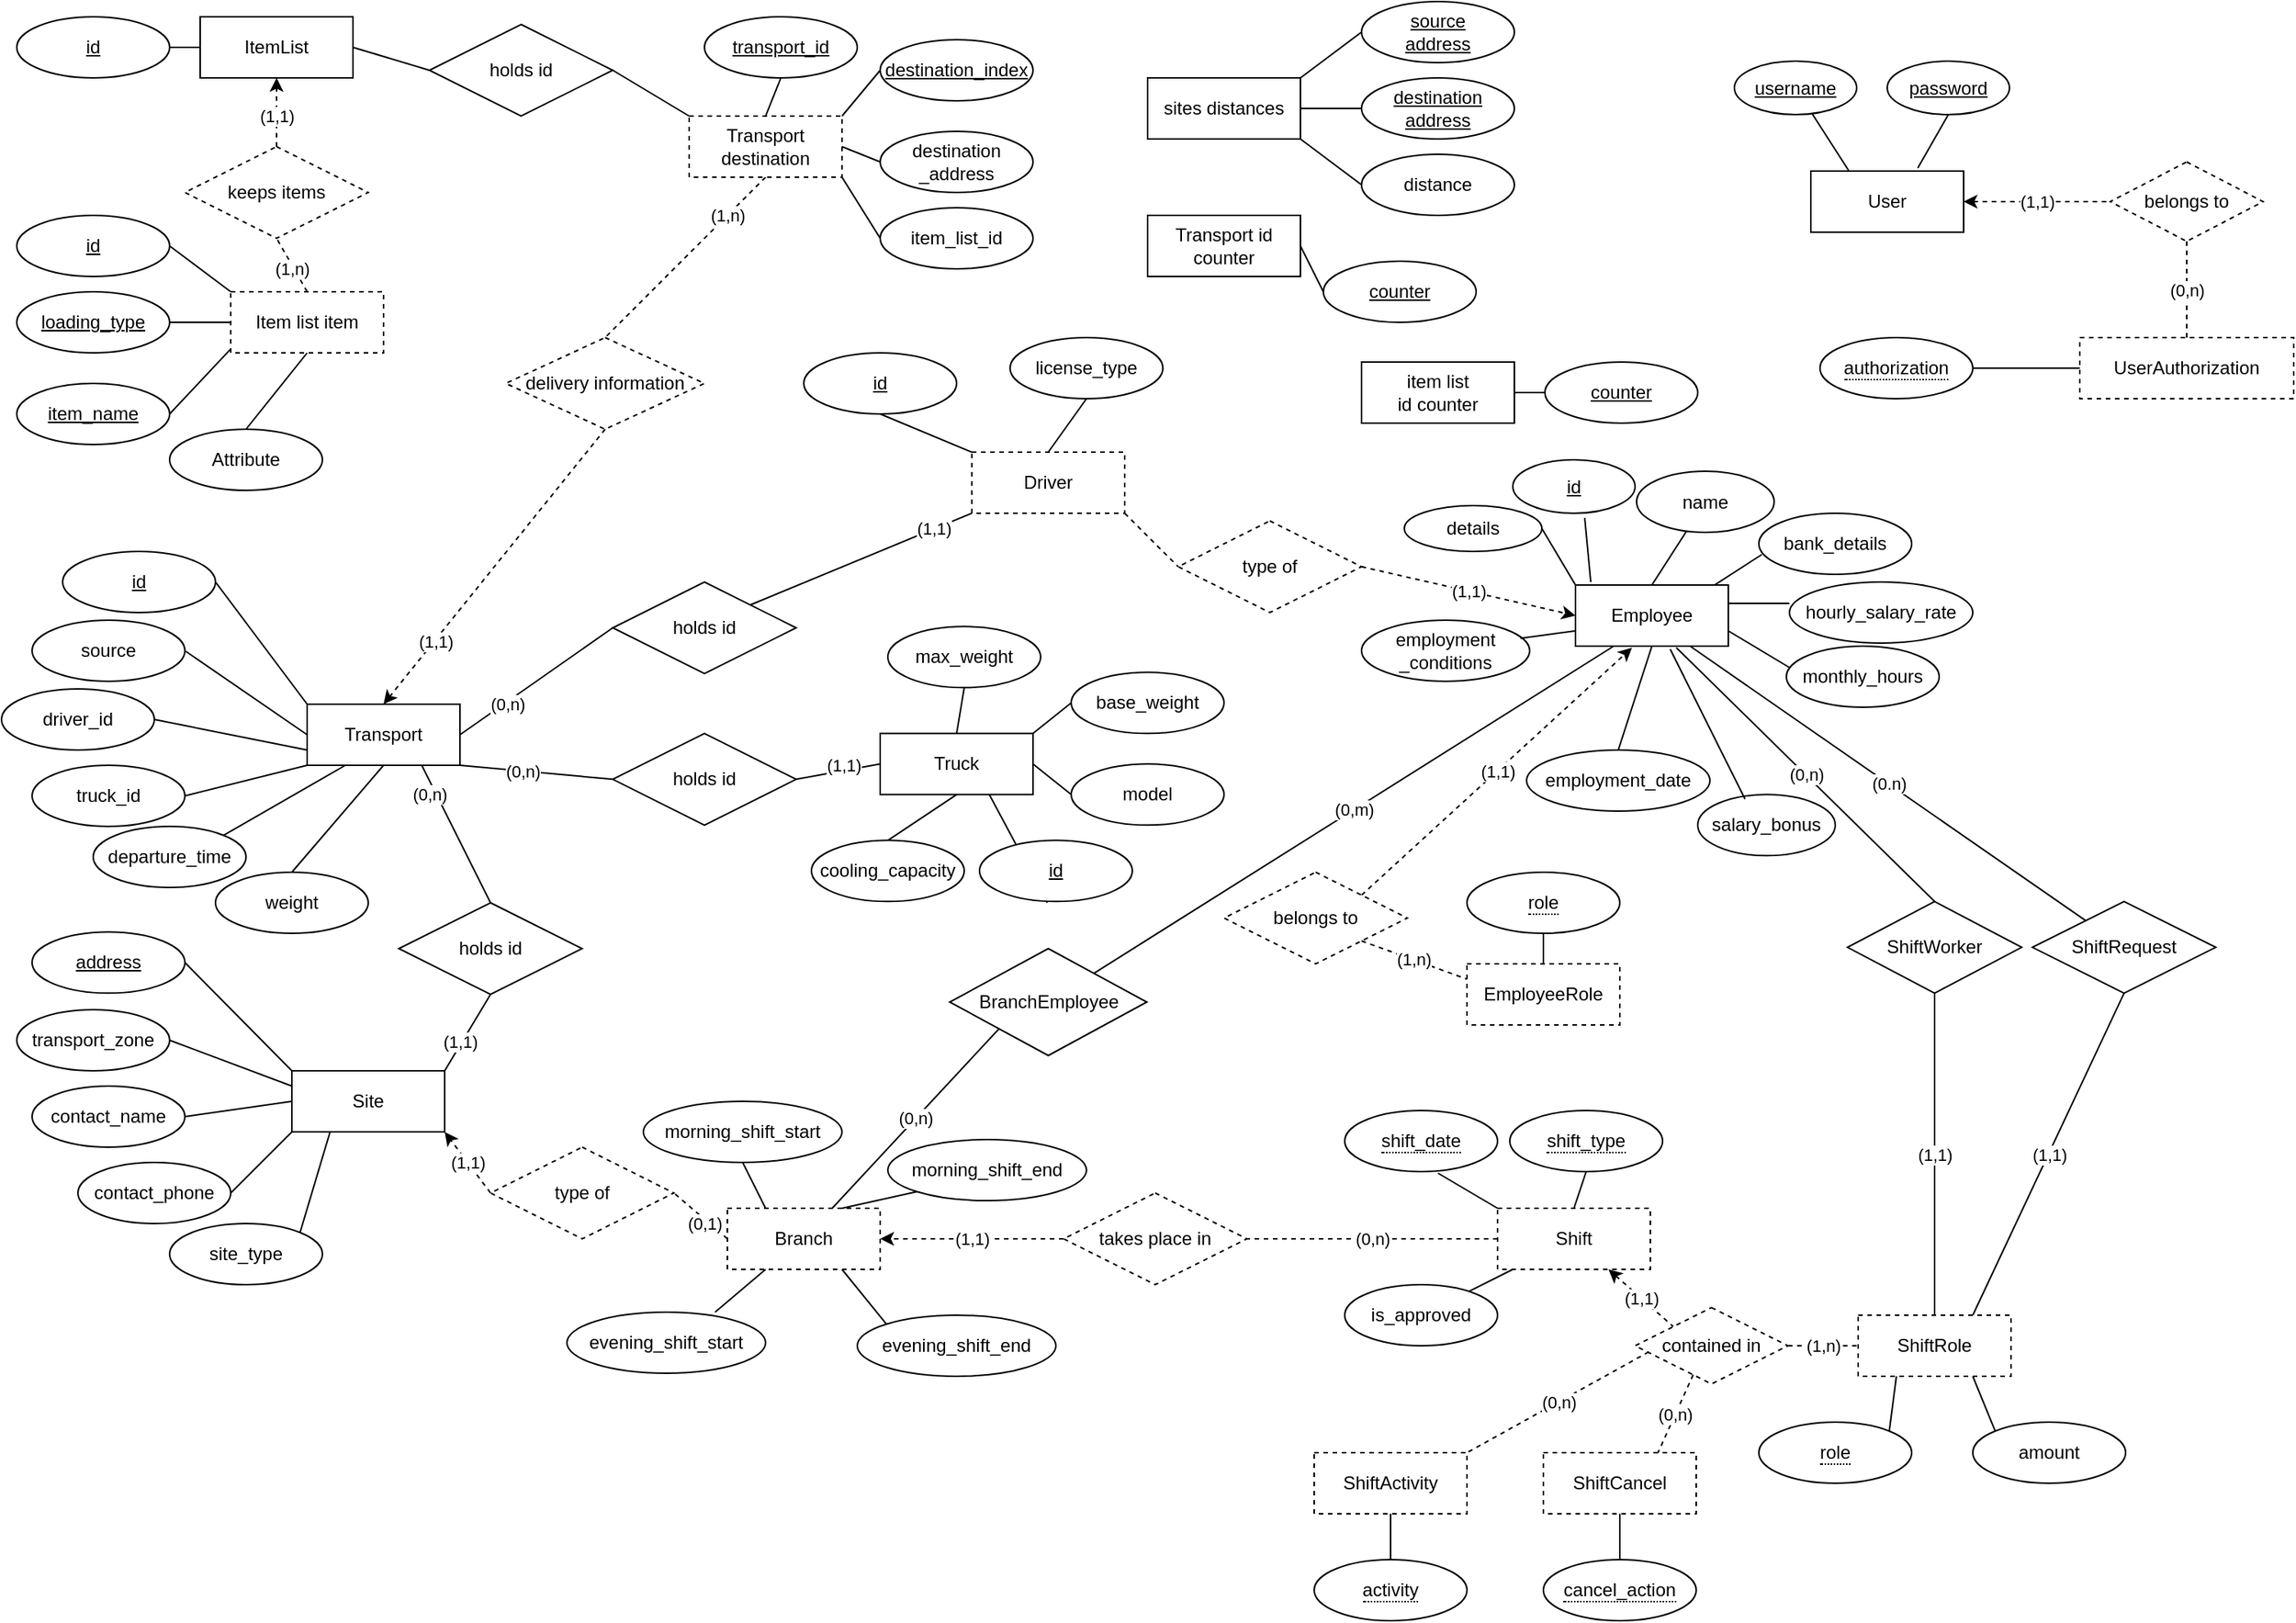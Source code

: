 <mxfile version="21.1.2" type="device">
  <diagram id="R2lEEEUBdFMjLlhIrx00" name="Page-1">
    <mxGraphModel dx="364" dy="215" grid="1" gridSize="10" guides="1" tooltips="1" connect="1" arrows="1" fold="1" page="1" pageScale="1" pageWidth="850" pageHeight="1100" math="0" shadow="0" extFonts="Permanent Marker^https://fonts.googleapis.com/css?family=Permanent+Marker">
      <root>
        <mxCell id="0" />
        <mxCell id="1" parent="0" />
        <mxCell id="_UK4-lh9YkA2kkaVZ_zC-9" style="rounded=0;orthogonalLoop=1;jettySize=auto;html=1;exitX=0;exitY=0.5;exitDx=0;exitDy=0;entryX=1;entryY=0.5;entryDx=0;entryDy=0;endArrow=none;endFill=0;" parent="1" source="_UK4-lh9YkA2kkaVZ_zC-3" target="_UK4-lh9YkA2kkaVZ_zC-17" edge="1">
          <mxGeometry relative="1" as="geometry">
            <mxPoint x="160" y="740" as="targetPoint" />
          </mxGeometry>
        </mxCell>
        <mxCell id="_UK4-lh9YkA2kkaVZ_zC-10" style="rounded=0;orthogonalLoop=1;jettySize=auto;html=1;exitX=0;exitY=0.25;exitDx=0;exitDy=0;entryX=1;entryY=0.5;entryDx=0;entryDy=0;endArrow=none;endFill=0;" parent="1" source="_UK4-lh9YkA2kkaVZ_zC-3" target="_UK4-lh9YkA2kkaVZ_zC-16" edge="1">
          <mxGeometry relative="1" as="geometry">
            <mxPoint x="120" y="700" as="targetPoint" />
          </mxGeometry>
        </mxCell>
        <mxCell id="_UK4-lh9YkA2kkaVZ_zC-11" style="rounded=0;orthogonalLoop=1;jettySize=auto;html=1;exitX=0;exitY=0;exitDx=0;exitDy=0;entryX=1;entryY=0.5;entryDx=0;entryDy=0;endArrow=none;endFill=0;" parent="1" source="_UK4-lh9YkA2kkaVZ_zC-3" target="_UK4-lh9YkA2kkaVZ_zC-15" edge="1">
          <mxGeometry relative="1" as="geometry">
            <mxPoint x="160" y="640" as="targetPoint" />
          </mxGeometry>
        </mxCell>
        <mxCell id="_UK4-lh9YkA2kkaVZ_zC-14" style="rounded=0;orthogonalLoop=1;jettySize=auto;html=1;exitX=0.25;exitY=1;exitDx=0;exitDy=0;entryX=1;entryY=0;entryDx=0;entryDy=0;endArrow=none;endFill=0;" parent="1" source="_UK4-lh9YkA2kkaVZ_zC-3" target="_UK4-lh9YkA2kkaVZ_zC-19" edge="1">
          <mxGeometry relative="1" as="geometry">
            <mxPoint x="160" y="840" as="targetPoint" />
          </mxGeometry>
        </mxCell>
        <mxCell id="_UK4-lh9YkA2kkaVZ_zC-3" value="Site" style="whiteSpace=wrap;html=1;align=center;" parent="1" vertex="1">
          <mxGeometry x="200" y="720" width="100" height="40" as="geometry" />
        </mxCell>
        <mxCell id="_UK4-lh9YkA2kkaVZ_zC-8" value="" style="endArrow=none;html=1;rounded=0;entryX=1;entryY=0.5;entryDx=0;entryDy=0;exitX=0;exitY=1;exitDx=0;exitDy=0;endFill=0;" parent="1" source="_UK4-lh9YkA2kkaVZ_zC-3" target="_UK4-lh9YkA2kkaVZ_zC-18" edge="1">
          <mxGeometry width="50" height="50" relative="1" as="geometry">
            <mxPoint x="280" y="720" as="sourcePoint" />
            <mxPoint x="160" y="790" as="targetPoint" />
          </mxGeometry>
        </mxCell>
        <mxCell id="_UK4-lh9YkA2kkaVZ_zC-15" value="address" style="ellipse;whiteSpace=wrap;html=1;align=center;fontStyle=4;" parent="1" vertex="1">
          <mxGeometry x="30" y="629.16" width="100" height="40" as="geometry" />
        </mxCell>
        <mxCell id="_UK4-lh9YkA2kkaVZ_zC-16" value="transport_zone" style="ellipse;whiteSpace=wrap;html=1;align=center;" parent="1" vertex="1">
          <mxGeometry x="20" y="680" width="100" height="40" as="geometry" />
        </mxCell>
        <mxCell id="_UK4-lh9YkA2kkaVZ_zC-17" value="contact_name" style="ellipse;whiteSpace=wrap;html=1;align=center;" parent="1" vertex="1">
          <mxGeometry x="30" y="730" width="100" height="40" as="geometry" />
        </mxCell>
        <mxCell id="_UK4-lh9YkA2kkaVZ_zC-18" value="contact_phone" style="ellipse;whiteSpace=wrap;html=1;align=center;" parent="1" vertex="1">
          <mxGeometry x="60" y="780" width="100" height="40" as="geometry" />
        </mxCell>
        <mxCell id="_UK4-lh9YkA2kkaVZ_zC-19" value="site_type" style="ellipse;whiteSpace=wrap;html=1;align=center;" parent="1" vertex="1">
          <mxGeometry x="120" y="820" width="100" height="40" as="geometry" />
        </mxCell>
        <mxCell id="_UK4-lh9YkA2kkaVZ_zC-23" style="rounded=0;orthogonalLoop=1;jettySize=auto;html=1;exitX=0.5;exitY=0;exitDx=0;exitDy=0;entryX=0.443;entryY=1.021;entryDx=0;entryDy=0;endArrow=none;endFill=0;entryPerimeter=0;" parent="1" source="_UK4-lh9YkA2kkaVZ_zC-20" target="_UK4-lh9YkA2kkaVZ_zC-22" edge="1">
          <mxGeometry relative="1" as="geometry" />
        </mxCell>
        <mxCell id="_UK4-lh9YkA2kkaVZ_zC-24" style="rounded=0;orthogonalLoop=1;jettySize=auto;html=1;exitX=1;exitY=0.5;exitDx=0;exitDy=0;entryX=0;entryY=0.5;entryDx=0;entryDy=0;endArrow=none;endFill=0;" parent="1" source="_UK4-lh9YkA2kkaVZ_zC-20" target="_UK4-lh9YkA2kkaVZ_zC-21" edge="1">
          <mxGeometry relative="1" as="geometry" />
        </mxCell>
        <mxCell id="_UK4-lh9YkA2kkaVZ_zC-26" style="rounded=0;orthogonalLoop=1;jettySize=auto;html=1;exitX=1;exitY=0;exitDx=0;exitDy=0;entryX=0;entryY=0.5;entryDx=0;entryDy=0;endArrow=none;endFill=0;" parent="1" source="_UK4-lh9YkA2kkaVZ_zC-20" target="_UK4-lh9YkA2kkaVZ_zC-25" edge="1">
          <mxGeometry relative="1" as="geometry" />
        </mxCell>
        <mxCell id="_UK4-lh9YkA2kkaVZ_zC-30" style="rounded=0;orthogonalLoop=1;jettySize=auto;html=1;exitX=0.5;exitY=0;exitDx=0;exitDy=0;entryX=0.5;entryY=1;entryDx=0;entryDy=0;endArrow=none;endFill=0;" parent="1" source="_UK4-lh9YkA2kkaVZ_zC-20" target="_UK4-lh9YkA2kkaVZ_zC-27" edge="1">
          <mxGeometry relative="1" as="geometry" />
        </mxCell>
        <mxCell id="_UK4-lh9YkA2kkaVZ_zC-31" style="rounded=0;orthogonalLoop=1;jettySize=auto;html=1;exitX=0.5;exitY=1;exitDx=0;exitDy=0;entryX=0.5;entryY=0;entryDx=0;entryDy=0;endArrow=none;endFill=0;" parent="1" source="_UK4-lh9YkA2kkaVZ_zC-20" target="_UK4-lh9YkA2kkaVZ_zC-29" edge="1">
          <mxGeometry relative="1" as="geometry" />
        </mxCell>
        <mxCell id="_UK4-lh9YkA2kkaVZ_zC-20" value="Truck" style="whiteSpace=wrap;html=1;align=center;" parent="1" vertex="1">
          <mxGeometry x="585" y="499.16" width="100" height="40" as="geometry" />
        </mxCell>
        <mxCell id="_UK4-lh9YkA2kkaVZ_zC-21" value="model" style="ellipse;whiteSpace=wrap;html=1;align=center;" parent="1" vertex="1">
          <mxGeometry x="710" y="519.16" width="100" height="40" as="geometry" />
        </mxCell>
        <mxCell id="_UK4-lh9YkA2kkaVZ_zC-22" value="id" style="ellipse;whiteSpace=wrap;html=1;align=center;fontStyle=4;" parent="1" vertex="1">
          <mxGeometry x="650" y="569.16" width="100" height="40" as="geometry" />
        </mxCell>
        <mxCell id="_UK4-lh9YkA2kkaVZ_zC-25" value="base_weight" style="ellipse;whiteSpace=wrap;html=1;align=center;" parent="1" vertex="1">
          <mxGeometry x="710" y="459.16" width="100" height="40" as="geometry" />
        </mxCell>
        <mxCell id="_UK4-lh9YkA2kkaVZ_zC-27" value="max_weight" style="ellipse;whiteSpace=wrap;html=1;align=center;" parent="1" vertex="1">
          <mxGeometry x="590" y="429.16" width="100" height="40" as="geometry" />
        </mxCell>
        <mxCell id="_UK4-lh9YkA2kkaVZ_zC-29" value="cooling_capacity" style="ellipse;whiteSpace=wrap;html=1;align=center;" parent="1" vertex="1">
          <mxGeometry x="540" y="569.16" width="100" height="40" as="geometry" />
        </mxCell>
        <mxCell id="_UK4-lh9YkA2kkaVZ_zC-34" style="rounded=0;orthogonalLoop=1;jettySize=auto;html=1;exitX=0;exitY=0.5;exitDx=0;exitDy=0;entryX=1;entryY=0.5;entryDx=0;entryDy=0;endArrow=none;endFill=0;" parent="1" source="_UK4-lh9YkA2kkaVZ_zC-32" target="_UK4-lh9YkA2kkaVZ_zC-33" edge="1">
          <mxGeometry relative="1" as="geometry" />
        </mxCell>
        <mxCell id="_UK4-lh9YkA2kkaVZ_zC-32" value="ItemList" style="whiteSpace=wrap;html=1;align=center;" parent="1" vertex="1">
          <mxGeometry x="140" y="30" width="100" height="40" as="geometry" />
        </mxCell>
        <mxCell id="_UK4-lh9YkA2kkaVZ_zC-33" value="id" style="ellipse;whiteSpace=wrap;html=1;align=center;fontStyle=4;" parent="1" vertex="1">
          <mxGeometry x="20" y="30" width="100" height="40" as="geometry" />
        </mxCell>
        <mxCell id="_UK4-lh9YkA2kkaVZ_zC-39" style="rounded=0;orthogonalLoop=1;jettySize=auto;html=1;exitX=0.5;exitY=0;exitDx=0;exitDy=0;entryX=0.5;entryY=1;entryDx=0;entryDy=0;dashed=1;" parent="1" source="_UK4-lh9YkA2kkaVZ_zC-38" target="_UK4-lh9YkA2kkaVZ_zC-32" edge="1">
          <mxGeometry relative="1" as="geometry" />
        </mxCell>
        <mxCell id="yyWlpS814VZBV8G9H7lv-5" value="(1,1)" style="edgeLabel;html=1;align=center;verticalAlign=middle;resizable=0;points=[];" parent="_UK4-lh9YkA2kkaVZ_zC-39" vertex="1" connectable="0">
          <mxGeometry x="-0.464" relative="1" as="geometry">
            <mxPoint y="-8" as="offset" />
          </mxGeometry>
        </mxCell>
        <mxCell id="_UK4-lh9YkA2kkaVZ_zC-70" style="rounded=0;orthogonalLoop=1;jettySize=auto;html=1;exitX=0;exitY=0;exitDx=0;exitDy=0;entryX=1;entryY=0.5;entryDx=0;entryDy=0;endArrow=none;endFill=0;" parent="1" source="_UK4-lh9YkA2kkaVZ_zC-40" target="_UK4-lh9YkA2kkaVZ_zC-43" edge="1">
          <mxGeometry relative="1" as="geometry" />
        </mxCell>
        <mxCell id="_UK4-lh9YkA2kkaVZ_zC-38" value="keeps items" style="shape=rhombus;perimeter=rhombusPerimeter;whiteSpace=wrap;html=1;align=center;dashed=1;" parent="1" vertex="1">
          <mxGeometry x="130" y="115" width="120" height="60" as="geometry" />
        </mxCell>
        <mxCell id="_UK4-lh9YkA2kkaVZ_zC-41" style="rounded=0;orthogonalLoop=1;jettySize=auto;html=1;exitX=0.5;exitY=0;exitDx=0;exitDy=0;endArrow=none;endFill=0;dashed=1;entryX=0.5;entryY=1;entryDx=0;entryDy=0;" parent="1" source="_UK4-lh9YkA2kkaVZ_zC-40" target="_UK4-lh9YkA2kkaVZ_zC-38" edge="1">
          <mxGeometry relative="1" as="geometry">
            <mxPoint x="210" y="135" as="targetPoint" />
          </mxGeometry>
        </mxCell>
        <mxCell id="yyWlpS814VZBV8G9H7lv-4" value="(1,n)" style="edgeLabel;html=1;align=center;verticalAlign=middle;resizable=0;points=[];" parent="_UK4-lh9YkA2kkaVZ_zC-41" vertex="1" connectable="0">
          <mxGeometry x="-0.403" relative="1" as="geometry">
            <mxPoint x="-4" y="-5" as="offset" />
          </mxGeometry>
        </mxCell>
        <mxCell id="_UK4-lh9YkA2kkaVZ_zC-47" style="rounded=0;orthogonalLoop=1;jettySize=auto;html=1;exitX=0;exitY=0.5;exitDx=0;exitDy=0;entryX=1;entryY=0.5;entryDx=0;entryDy=0;endArrow=none;endFill=0;" parent="1" source="_UK4-lh9YkA2kkaVZ_zC-40" target="_UK4-lh9YkA2kkaVZ_zC-44" edge="1">
          <mxGeometry relative="1" as="geometry" />
        </mxCell>
        <mxCell id="_UK4-lh9YkA2kkaVZ_zC-48" style="rounded=0;orthogonalLoop=1;jettySize=auto;html=1;exitX=0.006;exitY=0.921;exitDx=0;exitDy=0;entryX=1;entryY=0.5;entryDx=0;entryDy=0;endArrow=none;endFill=0;exitPerimeter=0;" parent="1" source="_UK4-lh9YkA2kkaVZ_zC-40" target="_UK4-lh9YkA2kkaVZ_zC-45" edge="1">
          <mxGeometry relative="1" as="geometry" />
        </mxCell>
        <mxCell id="_UK4-lh9YkA2kkaVZ_zC-50" style="rounded=0;orthogonalLoop=1;jettySize=auto;html=1;exitX=0.5;exitY=1;exitDx=0;exitDy=0;entryX=0.5;entryY=0;entryDx=0;entryDy=0;endArrow=none;endFill=0;" parent="1" source="_UK4-lh9YkA2kkaVZ_zC-40" target="_UK4-lh9YkA2kkaVZ_zC-49" edge="1">
          <mxGeometry relative="1" as="geometry" />
        </mxCell>
        <mxCell id="_UK4-lh9YkA2kkaVZ_zC-40" value="Item list item" style="whiteSpace=wrap;html=1;align=center;dashed=1;" parent="1" vertex="1">
          <mxGeometry x="160" y="210" width="100" height="40" as="geometry" />
        </mxCell>
        <mxCell id="_UK4-lh9YkA2kkaVZ_zC-43" value="id" style="ellipse;whiteSpace=wrap;html=1;align=center;fontStyle=4;" parent="1" vertex="1">
          <mxGeometry x="20" y="160" width="100" height="40" as="geometry" />
        </mxCell>
        <mxCell id="_UK4-lh9YkA2kkaVZ_zC-44" value="loading_type" style="ellipse;whiteSpace=wrap;html=1;align=center;fontStyle=4;" parent="1" vertex="1">
          <mxGeometry x="20" y="210" width="100" height="40" as="geometry" />
        </mxCell>
        <mxCell id="_UK4-lh9YkA2kkaVZ_zC-45" value="item_name" style="ellipse;whiteSpace=wrap;html=1;align=center;fontStyle=4;" parent="1" vertex="1">
          <mxGeometry x="20" y="270" width="100" height="40" as="geometry" />
        </mxCell>
        <mxCell id="_UK4-lh9YkA2kkaVZ_zC-49" value="Attribute" style="ellipse;whiteSpace=wrap;html=1;align=center;" parent="1" vertex="1">
          <mxGeometry x="120" y="300" width="100" height="40" as="geometry" />
        </mxCell>
        <mxCell id="_UK4-lh9YkA2kkaVZ_zC-54" style="rounded=0;orthogonalLoop=1;jettySize=auto;html=1;exitX=0;exitY=0;exitDx=0;exitDy=0;entryX=0.5;entryY=1;entryDx=0;entryDy=0;endArrow=none;endFill=0;" parent="1" source="_UK4-lh9YkA2kkaVZ_zC-51" target="_UK4-lh9YkA2kkaVZ_zC-53" edge="1">
          <mxGeometry relative="1" as="geometry" />
        </mxCell>
        <mxCell id="_UK4-lh9YkA2kkaVZ_zC-59" style="rounded=0;orthogonalLoop=1;jettySize=auto;html=1;exitX=0.5;exitY=0;exitDx=0;exitDy=0;entryX=0.5;entryY=1;entryDx=0;entryDy=0;endArrow=none;endFill=0;" parent="1" source="_UK4-lh9YkA2kkaVZ_zC-51" target="_UK4-lh9YkA2kkaVZ_zC-57" edge="1">
          <mxGeometry relative="1" as="geometry" />
        </mxCell>
        <mxCell id="_UK4-lh9YkA2kkaVZ_zC-140" style="rounded=0;orthogonalLoop=1;jettySize=auto;html=1;exitX=1;exitY=1;exitDx=0;exitDy=0;entryX=0;entryY=0.5;entryDx=0;entryDy=0;endArrow=none;endFill=0;dashed=1;" parent="1" source="_UK4-lh9YkA2kkaVZ_zC-51" target="_UK4-lh9YkA2kkaVZ_zC-139" edge="1">
          <mxGeometry relative="1" as="geometry" />
        </mxCell>
        <mxCell id="_UK4-lh9YkA2kkaVZ_zC-51" value="Driver" style="whiteSpace=wrap;html=1;align=center;dashed=1;" parent="1" vertex="1">
          <mxGeometry x="645" y="315" width="100" height="40" as="geometry" />
        </mxCell>
        <mxCell id="_UK4-lh9YkA2kkaVZ_zC-53" value="id" style="ellipse;whiteSpace=wrap;html=1;align=center;fontStyle=4;" parent="1" vertex="1">
          <mxGeometry x="535" y="250" width="100" height="40" as="geometry" />
        </mxCell>
        <mxCell id="_UK4-lh9YkA2kkaVZ_zC-57" value="license_type" style="ellipse;whiteSpace=wrap;html=1;align=center;" parent="1" vertex="1">
          <mxGeometry x="670" y="240" width="100" height="40" as="geometry" />
        </mxCell>
        <mxCell id="_UK4-lh9YkA2kkaVZ_zC-63" style="rounded=0;orthogonalLoop=1;jettySize=auto;html=1;exitX=1;exitY=0.5;exitDx=0;exitDy=0;entryX=0;entryY=0.5;entryDx=0;entryDy=0;endArrow=none;endFill=0;" parent="1" source="_UK4-lh9YkA2kkaVZ_zC-61" target="_UK4-lh9YkA2kkaVZ_zC-62" edge="1">
          <mxGeometry relative="1" as="geometry" />
        </mxCell>
        <mxCell id="_UK4-lh9YkA2kkaVZ_zC-61" value="Transport id counter" style="whiteSpace=wrap;html=1;align=center;" parent="1" vertex="1">
          <mxGeometry x="760" y="160" width="100" height="40" as="geometry" />
        </mxCell>
        <mxCell id="_UK4-lh9YkA2kkaVZ_zC-62" value="counter" style="ellipse;whiteSpace=wrap;html=1;align=center;fontStyle=4;" parent="1" vertex="1">
          <mxGeometry x="875" y="190" width="100" height="40" as="geometry" />
        </mxCell>
        <mxCell id="_UK4-lh9YkA2kkaVZ_zC-72" style="rounded=0;orthogonalLoop=1;jettySize=auto;html=1;exitX=1;exitY=1;exitDx=0;exitDy=0;entryX=0;entryY=0.5;entryDx=0;entryDy=0;endArrow=none;endFill=0;" parent="1" source="_UK4-lh9YkA2kkaVZ_zC-64" target="_UK4-lh9YkA2kkaVZ_zC-69" edge="1">
          <mxGeometry relative="1" as="geometry" />
        </mxCell>
        <mxCell id="_UK4-lh9YkA2kkaVZ_zC-73" style="rounded=0;orthogonalLoop=1;jettySize=auto;html=1;exitX=1;exitY=0.5;exitDx=0;exitDy=0;entryX=0;entryY=0.5;entryDx=0;entryDy=0;endArrow=none;endFill=0;" parent="1" source="_UK4-lh9YkA2kkaVZ_zC-64" target="_UK4-lh9YkA2kkaVZ_zC-68" edge="1">
          <mxGeometry relative="1" as="geometry" />
        </mxCell>
        <mxCell id="_UK4-lh9YkA2kkaVZ_zC-74" style="rounded=0;orthogonalLoop=1;jettySize=auto;html=1;exitX=1;exitY=0;exitDx=0;exitDy=0;entryX=0;entryY=0.5;entryDx=0;entryDy=0;endArrow=none;endFill=0;" parent="1" source="_UK4-lh9YkA2kkaVZ_zC-64" target="_UK4-lh9YkA2kkaVZ_zC-66" edge="1">
          <mxGeometry relative="1" as="geometry" />
        </mxCell>
        <mxCell id="_UK4-lh9YkA2kkaVZ_zC-90" style="rounded=0;orthogonalLoop=1;jettySize=auto;html=1;exitX=0.5;exitY=1;exitDx=0;exitDy=0;entryX=0.5;entryY=0;entryDx=0;entryDy=0;endArrow=none;endFill=0;dashed=1;" parent="1" source="_UK4-lh9YkA2kkaVZ_zC-64" target="_UK4-lh9YkA2kkaVZ_zC-87" edge="1">
          <mxGeometry relative="1" as="geometry" />
        </mxCell>
        <mxCell id="yyWlpS814VZBV8G9H7lv-3" value="(1,n)" style="edgeLabel;html=1;align=center;verticalAlign=middle;resizable=0;points=[];" parent="_UK4-lh9YkA2kkaVZ_zC-90" vertex="1" connectable="0">
          <mxGeometry x="-0.17" y="-1" relative="1" as="geometry">
            <mxPoint x="19" y="-18" as="offset" />
          </mxGeometry>
        </mxCell>
        <mxCell id="_UK4-lh9YkA2kkaVZ_zC-128" style="rounded=0;orthogonalLoop=1;jettySize=auto;html=1;exitX=0;exitY=0;exitDx=0;exitDy=0;entryX=1;entryY=0.5;entryDx=0;entryDy=0;endArrow=none;endFill=0;" parent="1" source="_UK4-lh9YkA2kkaVZ_zC-64" target="_UK4-lh9YkA2kkaVZ_zC-125" edge="1">
          <mxGeometry relative="1" as="geometry" />
        </mxCell>
        <mxCell id="_UK4-lh9YkA2kkaVZ_zC-64" value="Transport destination" style="whiteSpace=wrap;html=1;align=center;dashed=1;" parent="1" vertex="1">
          <mxGeometry x="460" y="95" width="100" height="40" as="geometry" />
        </mxCell>
        <mxCell id="_UK4-lh9YkA2kkaVZ_zC-65" value="transport_id" style="ellipse;whiteSpace=wrap;html=1;align=center;fontStyle=4;" parent="1" vertex="1">
          <mxGeometry x="470" y="30" width="100" height="40" as="geometry" />
        </mxCell>
        <mxCell id="_UK4-lh9YkA2kkaVZ_zC-66" value="destination_index" style="ellipse;whiteSpace=wrap;html=1;align=center;fontStyle=4;" parent="1" vertex="1">
          <mxGeometry x="585" y="45" width="100" height="40" as="geometry" />
        </mxCell>
        <mxCell id="_UK4-lh9YkA2kkaVZ_zC-68" value="destination _address" style="ellipse;whiteSpace=wrap;html=1;align=center;" parent="1" vertex="1">
          <mxGeometry x="585" y="105" width="100" height="40" as="geometry" />
        </mxCell>
        <mxCell id="_UK4-lh9YkA2kkaVZ_zC-69" value="item_list_id" style="ellipse;whiteSpace=wrap;html=1;align=center;" parent="1" vertex="1">
          <mxGeometry x="585" y="155" width="100" height="40" as="geometry" />
        </mxCell>
        <mxCell id="_UK4-lh9YkA2kkaVZ_zC-80" style="rounded=0;orthogonalLoop=1;jettySize=auto;html=1;exitX=1;exitY=0;exitDx=0;exitDy=0;entryX=0;entryY=0.5;entryDx=0;entryDy=0;endArrow=none;endFill=0;" parent="1" source="_UK4-lh9YkA2kkaVZ_zC-76" target="_UK4-lh9YkA2kkaVZ_zC-77" edge="1">
          <mxGeometry relative="1" as="geometry" />
        </mxCell>
        <mxCell id="_UK4-lh9YkA2kkaVZ_zC-81" style="rounded=0;orthogonalLoop=1;jettySize=auto;html=1;exitX=1;exitY=0.5;exitDx=0;exitDy=0;entryX=0;entryY=0.5;entryDx=0;entryDy=0;endArrow=none;endFill=0;" parent="1" source="_UK4-lh9YkA2kkaVZ_zC-76" target="_UK4-lh9YkA2kkaVZ_zC-78" edge="1">
          <mxGeometry relative="1" as="geometry" />
        </mxCell>
        <mxCell id="_UK4-lh9YkA2kkaVZ_zC-82" style="rounded=0;orthogonalLoop=1;jettySize=auto;html=1;exitX=1;exitY=1;exitDx=0;exitDy=0;entryX=0;entryY=0.5;entryDx=0;entryDy=0;endArrow=none;endFill=0;" parent="1" source="_UK4-lh9YkA2kkaVZ_zC-76" target="_UK4-lh9YkA2kkaVZ_zC-79" edge="1">
          <mxGeometry relative="1" as="geometry" />
        </mxCell>
        <mxCell id="_UK4-lh9YkA2kkaVZ_zC-76" value="sites distances" style="whiteSpace=wrap;html=1;align=center;" parent="1" vertex="1">
          <mxGeometry x="760" y="70" width="100" height="40" as="geometry" />
        </mxCell>
        <mxCell id="_UK4-lh9YkA2kkaVZ_zC-77" value="source&lt;br&gt;address" style="ellipse;whiteSpace=wrap;html=1;align=center;fontStyle=4;" parent="1" vertex="1">
          <mxGeometry x="900" y="20" width="100" height="40" as="geometry" />
        </mxCell>
        <mxCell id="_UK4-lh9YkA2kkaVZ_zC-78" value="destination&lt;br&gt;address" style="ellipse;whiteSpace=wrap;html=1;align=center;fontStyle=4;" parent="1" vertex="1">
          <mxGeometry x="900" y="70" width="100" height="40" as="geometry" />
        </mxCell>
        <mxCell id="_UK4-lh9YkA2kkaVZ_zC-79" value="distance" style="ellipse;whiteSpace=wrap;html=1;align=center;" parent="1" vertex="1">
          <mxGeometry x="900" y="120" width="100" height="40" as="geometry" />
        </mxCell>
        <mxCell id="_UK4-lh9YkA2kkaVZ_zC-85" style="rounded=0;orthogonalLoop=1;jettySize=auto;html=1;exitX=0;exitY=0;exitDx=0;exitDy=0;entryX=1;entryY=0.5;entryDx=0;entryDy=0;endArrow=none;endFill=0;" parent="1" source="_UK4-lh9YkA2kkaVZ_zC-83" target="_UK4-lh9YkA2kkaVZ_zC-84" edge="1">
          <mxGeometry relative="1" as="geometry" />
        </mxCell>
        <mxCell id="_UK4-lh9YkA2kkaVZ_zC-96" style="rounded=0;orthogonalLoop=1;jettySize=auto;html=1;exitX=0.5;exitY=1;exitDx=0;exitDy=0;entryX=0.5;entryY=0;entryDx=0;entryDy=0;endArrow=none;endFill=0;" parent="1" source="_UK4-lh9YkA2kkaVZ_zC-83" target="_UK4-lh9YkA2kkaVZ_zC-95" edge="1">
          <mxGeometry relative="1" as="geometry" />
        </mxCell>
        <mxCell id="_UK4-lh9YkA2kkaVZ_zC-98" style="rounded=0;orthogonalLoop=1;jettySize=auto;html=1;exitX=0.25;exitY=1;exitDx=0;exitDy=0;entryX=1;entryY=0;entryDx=0;entryDy=0;endArrow=none;endFill=0;" parent="1" source="_UK4-lh9YkA2kkaVZ_zC-83" target="_UK4-lh9YkA2kkaVZ_zC-94" edge="1">
          <mxGeometry relative="1" as="geometry" />
        </mxCell>
        <mxCell id="_UK4-lh9YkA2kkaVZ_zC-99" style="rounded=0;orthogonalLoop=1;jettySize=auto;html=1;exitX=0;exitY=1;exitDx=0;exitDy=0;entryX=1;entryY=0.5;entryDx=0;entryDy=0;endArrow=none;endFill=0;" parent="1" source="_UK4-lh9YkA2kkaVZ_zC-83" target="_UK4-lh9YkA2kkaVZ_zC-93" edge="1">
          <mxGeometry relative="1" as="geometry" />
        </mxCell>
        <mxCell id="_UK4-lh9YkA2kkaVZ_zC-100" style="rounded=0;orthogonalLoop=1;jettySize=auto;html=1;exitX=0;exitY=0.75;exitDx=0;exitDy=0;entryX=1;entryY=0.5;entryDx=0;entryDy=0;endArrow=none;endFill=0;" parent="1" source="_UK4-lh9YkA2kkaVZ_zC-83" target="_UK4-lh9YkA2kkaVZ_zC-92" edge="1">
          <mxGeometry relative="1" as="geometry">
            <mxPoint x="120" y="490" as="targetPoint" />
            <Array as="points" />
          </mxGeometry>
        </mxCell>
        <mxCell id="_UK4-lh9YkA2kkaVZ_zC-101" style="rounded=0;orthogonalLoop=1;jettySize=auto;html=1;exitX=0;exitY=0.5;exitDx=0;exitDy=0;entryX=1;entryY=0.5;entryDx=0;entryDy=0;endArrow=none;endFill=0;" parent="1" source="_UK4-lh9YkA2kkaVZ_zC-83" target="_UK4-lh9YkA2kkaVZ_zC-86" edge="1">
          <mxGeometry relative="1" as="geometry" />
        </mxCell>
        <mxCell id="_UK4-lh9YkA2kkaVZ_zC-104" style="rounded=0;orthogonalLoop=1;jettySize=auto;html=1;exitX=0.75;exitY=1;exitDx=0;exitDy=0;entryX=0.5;entryY=0;entryDx=0;entryDy=0;endArrow=none;endFill=0;" parent="1" source="_UK4-lh9YkA2kkaVZ_zC-83" target="_UK4-lh9YkA2kkaVZ_zC-103" edge="1">
          <mxGeometry relative="1" as="geometry" />
        </mxCell>
        <mxCell id="yyWlpS814VZBV8G9H7lv-8" value="(0,n)" style="edgeLabel;html=1;align=center;verticalAlign=middle;resizable=0;points=[];" parent="_UK4-lh9YkA2kkaVZ_zC-104" vertex="1" connectable="0">
          <mxGeometry x="0.412" y="-1" relative="1" as="geometry">
            <mxPoint x="-26" y="-45" as="offset" />
          </mxGeometry>
        </mxCell>
        <mxCell id="_UK4-lh9YkA2kkaVZ_zC-123" style="rounded=0;orthogonalLoop=1;jettySize=auto;html=1;exitX=1;exitY=1;exitDx=0;exitDy=0;entryX=0;entryY=0.5;entryDx=0;entryDy=0;endArrow=none;endFill=0;" parent="1" source="_UK4-lh9YkA2kkaVZ_zC-83" target="_UK4-lh9YkA2kkaVZ_zC-122" edge="1">
          <mxGeometry relative="1" as="geometry" />
        </mxCell>
        <mxCell id="yyWlpS814VZBV8G9H7lv-7" value="(0,n)" style="edgeLabel;html=1;align=center;verticalAlign=middle;resizable=0;points=[];" parent="_UK4-lh9YkA2kkaVZ_zC-123" vertex="1" connectable="0">
          <mxGeometry x="-0.183" relative="1" as="geometry">
            <mxPoint as="offset" />
          </mxGeometry>
        </mxCell>
        <mxCell id="_UK4-lh9YkA2kkaVZ_zC-83" value="Transport" style="whiteSpace=wrap;html=1;align=center;" parent="1" vertex="1">
          <mxGeometry x="210" y="480" width="100" height="40" as="geometry" />
        </mxCell>
        <mxCell id="_UK4-lh9YkA2kkaVZ_zC-84" value="id" style="ellipse;whiteSpace=wrap;html=1;align=center;fontStyle=4;" parent="1" vertex="1">
          <mxGeometry x="50" y="380" width="100" height="40" as="geometry" />
        </mxCell>
        <mxCell id="_UK4-lh9YkA2kkaVZ_zC-86" value="source" style="ellipse;whiteSpace=wrap;html=1;align=center;" parent="1" vertex="1">
          <mxGeometry x="30" y="425" width="100" height="40" as="geometry" />
        </mxCell>
        <mxCell id="_UK4-lh9YkA2kkaVZ_zC-88" style="rounded=0;orthogonalLoop=1;jettySize=auto;html=1;exitX=0.5;exitY=0;exitDx=0;exitDy=0;entryX=0.5;entryY=1;entryDx=0;entryDy=0;endArrow=none;endFill=0;" parent="1" source="_UK4-lh9YkA2kkaVZ_zC-64" target="_UK4-lh9YkA2kkaVZ_zC-65" edge="1">
          <mxGeometry relative="1" as="geometry" />
        </mxCell>
        <mxCell id="_UK4-lh9YkA2kkaVZ_zC-89" style="rounded=0;orthogonalLoop=1;jettySize=auto;html=1;exitX=0.5;exitY=1;exitDx=0;exitDy=0;entryX=0.5;entryY=0;entryDx=0;entryDy=0;dashed=1;" parent="1" source="_UK4-lh9YkA2kkaVZ_zC-87" target="_UK4-lh9YkA2kkaVZ_zC-83" edge="1">
          <mxGeometry relative="1" as="geometry" />
        </mxCell>
        <mxCell id="yyWlpS814VZBV8G9H7lv-2" value="(1,1)" style="edgeLabel;html=1;align=center;verticalAlign=middle;resizable=0;points=[];" parent="_UK4-lh9YkA2kkaVZ_zC-89" vertex="1" connectable="0">
          <mxGeometry x="0.532" relative="1" as="geometry">
            <mxPoint y="1" as="offset" />
          </mxGeometry>
        </mxCell>
        <mxCell id="_UK4-lh9YkA2kkaVZ_zC-87" value="delivery information" style="shape=rhombus;perimeter=rhombusPerimeter;whiteSpace=wrap;html=1;align=center;dashed=1;" parent="1" vertex="1">
          <mxGeometry x="340" y="240" width="130" height="60" as="geometry" />
        </mxCell>
        <mxCell id="_UK4-lh9YkA2kkaVZ_zC-92" value="driver_id" style="ellipse;whiteSpace=wrap;html=1;align=center;" parent="1" vertex="1">
          <mxGeometry x="10" y="470" width="100" height="40" as="geometry" />
        </mxCell>
        <mxCell id="_UK4-lh9YkA2kkaVZ_zC-93" value="truck_id" style="ellipse;whiteSpace=wrap;html=1;align=center;" parent="1" vertex="1">
          <mxGeometry x="30" y="520" width="100" height="40" as="geometry" />
        </mxCell>
        <mxCell id="_UK4-lh9YkA2kkaVZ_zC-94" value="departure_time" style="ellipse;whiteSpace=wrap;html=1;align=center;" parent="1" vertex="1">
          <mxGeometry x="70" y="560" width="100" height="40" as="geometry" />
        </mxCell>
        <mxCell id="_UK4-lh9YkA2kkaVZ_zC-95" value="weight" style="ellipse;whiteSpace=wrap;html=1;align=center;" parent="1" vertex="1">
          <mxGeometry x="150" y="590" width="100" height="40" as="geometry" />
        </mxCell>
        <mxCell id="_UK4-lh9YkA2kkaVZ_zC-105" style="rounded=0;orthogonalLoop=1;jettySize=auto;html=1;exitX=0.5;exitY=1;exitDx=0;exitDy=0;entryX=1;entryY=0;entryDx=0;entryDy=0;endArrow=none;endFill=0;" parent="1" source="_UK4-lh9YkA2kkaVZ_zC-103" target="_UK4-lh9YkA2kkaVZ_zC-3" edge="1">
          <mxGeometry relative="1" as="geometry" />
        </mxCell>
        <mxCell id="yyWlpS814VZBV8G9H7lv-9" value="(1,1)" style="edgeLabel;html=1;align=center;verticalAlign=middle;resizable=0;points=[];" parent="_UK4-lh9YkA2kkaVZ_zC-105" vertex="1" connectable="0">
          <mxGeometry x="0.571" y="2" relative="1" as="geometry">
            <mxPoint x="2" y="-10" as="offset" />
          </mxGeometry>
        </mxCell>
        <mxCell id="_UK4-lh9YkA2kkaVZ_zC-103" value="holds id" style="shape=rhombus;perimeter=rhombusPerimeter;whiteSpace=wrap;html=1;align=center;" parent="1" vertex="1">
          <mxGeometry x="270" y="610" width="120" height="60" as="geometry" />
        </mxCell>
        <mxCell id="_UK4-lh9YkA2kkaVZ_zC-107" style="rounded=0;orthogonalLoop=1;jettySize=auto;html=1;exitX=1;exitY=0;exitDx=0;exitDy=0;entryX=0;entryY=1;entryDx=0;entryDy=0;endArrow=none;endFill=0;" parent="1" source="_UK4-lh9YkA2kkaVZ_zC-106" target="_UK4-lh9YkA2kkaVZ_zC-51" edge="1">
          <mxGeometry relative="1" as="geometry" />
        </mxCell>
        <mxCell id="yyWlpS814VZBV8G9H7lv-11" value="(1,1)" style="edgeLabel;html=1;align=center;verticalAlign=middle;resizable=0;points=[];" parent="_UK4-lh9YkA2kkaVZ_zC-107" vertex="1" connectable="0">
          <mxGeometry x="0.206" y="2" relative="1" as="geometry">
            <mxPoint x="33" y="-12" as="offset" />
          </mxGeometry>
        </mxCell>
        <mxCell id="_UK4-lh9YkA2kkaVZ_zC-108" style="rounded=0;orthogonalLoop=1;jettySize=auto;html=1;exitX=0;exitY=0.5;exitDx=0;exitDy=0;entryX=1;entryY=0.5;entryDx=0;entryDy=0;endArrow=none;endFill=0;" parent="1" source="_UK4-lh9YkA2kkaVZ_zC-106" target="_UK4-lh9YkA2kkaVZ_zC-83" edge="1">
          <mxGeometry relative="1" as="geometry" />
        </mxCell>
        <mxCell id="yyWlpS814VZBV8G9H7lv-10" value="(0,n)" style="edgeLabel;html=1;align=center;verticalAlign=middle;resizable=0;points=[];" parent="_UK4-lh9YkA2kkaVZ_zC-108" vertex="1" connectable="0">
          <mxGeometry x="-0.122" y="2" relative="1" as="geometry">
            <mxPoint x="-27" y="17" as="offset" />
          </mxGeometry>
        </mxCell>
        <mxCell id="_UK4-lh9YkA2kkaVZ_zC-106" value="holds id" style="shape=rhombus;perimeter=rhombusPerimeter;whiteSpace=wrap;html=1;align=center;" parent="1" vertex="1">
          <mxGeometry x="410" y="400" width="120" height="60" as="geometry" />
        </mxCell>
        <mxCell id="_UK4-lh9YkA2kkaVZ_zC-124" style="rounded=0;orthogonalLoop=1;jettySize=auto;html=1;exitX=1;exitY=0.5;exitDx=0;exitDy=0;entryX=0;entryY=0.5;entryDx=0;entryDy=0;endArrow=none;endFill=0;" parent="1" source="_UK4-lh9YkA2kkaVZ_zC-122" target="_UK4-lh9YkA2kkaVZ_zC-20" edge="1">
          <mxGeometry relative="1" as="geometry" />
        </mxCell>
        <mxCell id="yyWlpS814VZBV8G9H7lv-6" value="(1,1)" style="edgeLabel;html=1;align=center;verticalAlign=middle;resizable=0;points=[];" parent="_UK4-lh9YkA2kkaVZ_zC-124" vertex="1" connectable="0">
          <mxGeometry x="0.443" y="1" relative="1" as="geometry">
            <mxPoint x="-9" y="-1" as="offset" />
          </mxGeometry>
        </mxCell>
        <mxCell id="_UK4-lh9YkA2kkaVZ_zC-122" value="holds id" style="shape=rhombus;perimeter=rhombusPerimeter;whiteSpace=wrap;html=1;align=center;" parent="1" vertex="1">
          <mxGeometry x="410" y="499.16" width="120" height="60" as="geometry" />
        </mxCell>
        <mxCell id="_UK4-lh9YkA2kkaVZ_zC-127" style="rounded=0;orthogonalLoop=1;jettySize=auto;html=1;exitX=0;exitY=0.5;exitDx=0;exitDy=0;endArrow=none;endFill=0;entryX=1;entryY=0.5;entryDx=0;entryDy=0;" parent="1" source="_UK4-lh9YkA2kkaVZ_zC-125" target="_UK4-lh9YkA2kkaVZ_zC-32" edge="1">
          <mxGeometry relative="1" as="geometry" />
        </mxCell>
        <mxCell id="_UK4-lh9YkA2kkaVZ_zC-125" value="holds id" style="shape=rhombus;perimeter=rhombusPerimeter;whiteSpace=wrap;html=1;align=center;" parent="1" vertex="1">
          <mxGeometry x="290" y="35" width="120" height="60" as="geometry" />
        </mxCell>
        <mxCell id="_UK4-lh9YkA2kkaVZ_zC-138" value="Employee" style="whiteSpace=wrap;html=1;align=center;" parent="1" vertex="1">
          <mxGeometry x="1040" y="402" width="100" height="40" as="geometry" />
        </mxCell>
        <mxCell id="_UK4-lh9YkA2kkaVZ_zC-141" value="(1,1)" style="rounded=0;orthogonalLoop=1;jettySize=auto;html=1;exitX=1;exitY=0.5;exitDx=0;exitDy=0;entryX=0;entryY=0.5;entryDx=0;entryDy=0;endArrow=classic;endFill=1;dashed=1;" parent="1" source="_UK4-lh9YkA2kkaVZ_zC-139" target="_UK4-lh9YkA2kkaVZ_zC-138" edge="1">
          <mxGeometry relative="1" as="geometry">
            <Array as="points" />
          </mxGeometry>
        </mxCell>
        <mxCell id="_UK4-lh9YkA2kkaVZ_zC-139" value="type of" style="shape=rhombus;perimeter=rhombusPerimeter;whiteSpace=wrap;html=1;align=center;dashed=1;" parent="1" vertex="1">
          <mxGeometry x="780" y="360" width="120" height="60" as="geometry" />
        </mxCell>
        <mxCell id="_UK4-lh9YkA2kkaVZ_zC-147" style="rounded=0;orthogonalLoop=1;jettySize=auto;html=1;exitX=0.25;exitY=0;exitDx=0;exitDy=0;entryX=0.5;entryY=1;entryDx=0;entryDy=0;endArrow=none;endFill=0;" parent="1" source="_UK4-lh9YkA2kkaVZ_zC-144" target="_UK4-lh9YkA2kkaVZ_zC-146" edge="1">
          <mxGeometry relative="1" as="geometry" />
        </mxCell>
        <mxCell id="_UK4-lh9YkA2kkaVZ_zC-154" style="rounded=0;orthogonalLoop=1;jettySize=auto;html=1;exitX=0;exitY=0.5;exitDx=0;exitDy=0;entryX=1;entryY=0.5;entryDx=0;entryDy=0;dashed=1;endArrow=none;endFill=0;" parent="1" source="_UK4-lh9YkA2kkaVZ_zC-144" target="_UK4-lh9YkA2kkaVZ_zC-153" edge="1">
          <mxGeometry relative="1" as="geometry" />
        </mxCell>
        <mxCell id="-8iSQV2ZSuI7h5ouUUMk-2" value="(0,1)" style="edgeLabel;html=1;align=center;verticalAlign=middle;resizable=0;points=[];" vertex="1" connectable="0" parent="_UK4-lh9YkA2kkaVZ_zC-154">
          <mxGeometry x="-0.195" y="-1" relative="1" as="geometry">
            <mxPoint x="-2" y="3" as="offset" />
          </mxGeometry>
        </mxCell>
        <mxCell id="VgIngk03O4RTy5kS0fX_-120" value="(0,n)" style="rounded=0;orthogonalLoop=1;jettySize=auto;html=1;entryX=0;entryY=1;entryDx=0;entryDy=0;endArrow=none;endFill=0;" parent="1" source="_UK4-lh9YkA2kkaVZ_zC-144" target="VgIngk03O4RTy5kS0fX_-117" edge="1">
          <mxGeometry relative="1" as="geometry" />
        </mxCell>
        <mxCell id="_UK4-lh9YkA2kkaVZ_zC-144" value="Branch" style="whiteSpace=wrap;html=1;align=center;dashed=1;" parent="1" vertex="1">
          <mxGeometry x="485" y="810" width="100" height="40" as="geometry" />
        </mxCell>
        <mxCell id="_UK4-lh9YkA2kkaVZ_zC-146" value="morning_shift_start" style="ellipse;whiteSpace=wrap;html=1;align=center;fontStyle=0;" parent="1" vertex="1">
          <mxGeometry x="430" y="740" width="130" height="40" as="geometry" />
        </mxCell>
        <mxCell id="_UK4-lh9YkA2kkaVZ_zC-148" style="rounded=0;orthogonalLoop=1;jettySize=auto;html=1;exitX=1;exitY=0.5;exitDx=0;exitDy=0;entryX=0;entryY=0.5;entryDx=0;entryDy=0;endArrow=none;endFill=0;" parent="1" source="_UK4-lh9YkA2kkaVZ_zC-149" target="_UK4-lh9YkA2kkaVZ_zC-150" edge="1">
          <mxGeometry relative="1" as="geometry" />
        </mxCell>
        <mxCell id="_UK4-lh9YkA2kkaVZ_zC-149" value="item list &lt;br&gt;id counter" style="whiteSpace=wrap;html=1;align=center;" parent="1" vertex="1">
          <mxGeometry x="900" y="256" width="100" height="40" as="geometry" />
        </mxCell>
        <mxCell id="_UK4-lh9YkA2kkaVZ_zC-150" value="counter" style="ellipse;whiteSpace=wrap;html=1;align=center;fontStyle=4;" parent="1" vertex="1">
          <mxGeometry x="1020" y="256" width="100" height="40" as="geometry" />
        </mxCell>
        <mxCell id="_UK4-lh9YkA2kkaVZ_zC-156" value="(1,1)" style="rounded=0;orthogonalLoop=1;jettySize=auto;html=1;exitX=0;exitY=0.5;exitDx=0;exitDy=0;entryX=1;entryY=1;entryDx=0;entryDy=0;dashed=1;" parent="1" source="_UK4-lh9YkA2kkaVZ_zC-153" target="_UK4-lh9YkA2kkaVZ_zC-3" edge="1">
          <mxGeometry relative="1" as="geometry" />
        </mxCell>
        <mxCell id="_UK4-lh9YkA2kkaVZ_zC-153" value="type of&lt;br&gt;" style="shape=rhombus;perimeter=rhombusPerimeter;whiteSpace=wrap;html=1;align=center;dashed=1;" parent="1" vertex="1">
          <mxGeometry x="330" y="770" width="120" height="60" as="geometry" />
        </mxCell>
        <mxCell id="VgIngk03O4RTy5kS0fX_-1" value="id" style="ellipse;whiteSpace=wrap;html=1;align=center;fontStyle=4;" parent="1" vertex="1">
          <mxGeometry x="999" y="320" width="80" height="35" as="geometry" />
        </mxCell>
        <mxCell id="VgIngk03O4RTy5kS0fX_-2" value="name" style="ellipse;whiteSpace=wrap;html=1;align=center;fontStyle=0;" parent="1" vertex="1">
          <mxGeometry x="1080" y="327.5" width="90" height="40" as="geometry" />
        </mxCell>
        <mxCell id="VgIngk03O4RTy5kS0fX_-3" value="bank_details" style="ellipse;whiteSpace=wrap;html=1;align=center;fontStyle=0;" parent="1" vertex="1">
          <mxGeometry x="1160" y="355" width="100" height="40" as="geometry" />
        </mxCell>
        <mxCell id="VgIngk03O4RTy5kS0fX_-4" value="hourly_salary_rate" style="ellipse;whiteSpace=wrap;html=1;align=center;fontStyle=0;" parent="1" vertex="1">
          <mxGeometry x="1180" y="400" width="120" height="40" as="geometry" />
        </mxCell>
        <mxCell id="VgIngk03O4RTy5kS0fX_-5" value="monthly_hours" style="ellipse;whiteSpace=wrap;html=1;align=center;fontStyle=0;" parent="1" vertex="1">
          <mxGeometry x="1178" y="442.0" width="100" height="40" as="geometry" />
        </mxCell>
        <mxCell id="VgIngk03O4RTy5kS0fX_-6" value="salary_bonus" style="ellipse;whiteSpace=wrap;html=1;align=center;fontStyle=0;" parent="1" vertex="1">
          <mxGeometry x="1120" y="539.16" width="90" height="40" as="geometry" />
        </mxCell>
        <mxCell id="VgIngk03O4RTy5kS0fX_-7" value="employment&lt;br&gt;_conditions" style="ellipse;whiteSpace=wrap;html=1;align=center;fontStyle=0;" parent="1" vertex="1">
          <mxGeometry x="900" y="425" width="110" height="40" as="geometry" />
        </mxCell>
        <mxCell id="VgIngk03O4RTy5kS0fX_-8" value="employment_date" style="ellipse;whiteSpace=wrap;html=1;align=center;fontStyle=0;" parent="1" vertex="1">
          <mxGeometry x="1008" y="510" width="120" height="40" as="geometry" />
        </mxCell>
        <mxCell id="VgIngk03O4RTy5kS0fX_-9" value="details" style="ellipse;whiteSpace=wrap;html=1;align=center;fontStyle=0;" parent="1" vertex="1">
          <mxGeometry x="928" y="350" width="90" height="30" as="geometry" />
        </mxCell>
        <mxCell id="VgIngk03O4RTy5kS0fX_-11" style="rounded=0;orthogonalLoop=1;jettySize=auto;html=1;entryX=0.588;entryY=1.086;entryDx=0;entryDy=0;endArrow=none;endFill=0;entryPerimeter=0;" parent="1" target="VgIngk03O4RTy5kS0fX_-1" edge="1">
          <mxGeometry relative="1" as="geometry">
            <mxPoint x="1050" y="400" as="sourcePoint" />
            <mxPoint x="910" y="150" as="targetPoint" />
          </mxGeometry>
        </mxCell>
        <mxCell id="VgIngk03O4RTy5kS0fX_-12" style="rounded=0;orthogonalLoop=1;jettySize=auto;html=1;endArrow=none;endFill=0;exitX=0.5;exitY=0;exitDx=0;exitDy=0;" parent="1" source="_UK4-lh9YkA2kkaVZ_zC-138" target="VgIngk03O4RTy5kS0fX_-2" edge="1">
          <mxGeometry relative="1" as="geometry">
            <mxPoint x="1060" y="410" as="sourcePoint" />
            <mxPoint x="1047" y="378" as="targetPoint" />
          </mxGeometry>
        </mxCell>
        <mxCell id="VgIngk03O4RTy5kS0fX_-13" style="rounded=0;orthogonalLoop=1;jettySize=auto;html=1;entryX=0.02;entryY=0.675;entryDx=0;entryDy=0;endArrow=none;endFill=0;entryPerimeter=0;exitX=0.91;exitY=0;exitDx=0;exitDy=0;exitPerimeter=0;" parent="1" source="_UK4-lh9YkA2kkaVZ_zC-138" target="VgIngk03O4RTy5kS0fX_-3" edge="1">
          <mxGeometry relative="1" as="geometry">
            <mxPoint x="1140" y="400" as="sourcePoint" />
            <mxPoint x="1057" y="388" as="targetPoint" />
          </mxGeometry>
        </mxCell>
        <mxCell id="VgIngk03O4RTy5kS0fX_-14" style="rounded=0;orthogonalLoop=1;jettySize=auto;html=1;entryX=0;entryY=0.35;entryDx=0;entryDy=0;endArrow=none;endFill=0;entryPerimeter=0;exitX=1;exitY=0.3;exitDx=0;exitDy=0;exitPerimeter=0;" parent="1" source="_UK4-lh9YkA2kkaVZ_zC-138" target="VgIngk03O4RTy5kS0fX_-4" edge="1">
          <mxGeometry relative="1" as="geometry">
            <mxPoint x="1141" y="412" as="sourcePoint" />
            <mxPoint x="1172" y="392" as="targetPoint" />
          </mxGeometry>
        </mxCell>
        <mxCell id="VgIngk03O4RTy5kS0fX_-15" style="rounded=0;orthogonalLoop=1;jettySize=auto;html=1;entryX=0.02;entryY=0.35;entryDx=0;entryDy=0;endArrow=none;endFill=0;entryPerimeter=0;exitX=1;exitY=0.75;exitDx=0;exitDy=0;" parent="1" source="_UK4-lh9YkA2kkaVZ_zC-138" target="VgIngk03O4RTy5kS0fX_-5" edge="1">
          <mxGeometry relative="1" as="geometry">
            <mxPoint x="1151" y="422" as="sourcePoint" />
            <mxPoint x="1182" y="402" as="targetPoint" />
          </mxGeometry>
        </mxCell>
        <mxCell id="VgIngk03O4RTy5kS0fX_-17" style="rounded=0;orthogonalLoop=1;jettySize=auto;html=1;entryX=0.344;entryY=0.075;entryDx=0;entryDy=0;endArrow=none;endFill=0;entryPerimeter=0;exitX=0.62;exitY=1.05;exitDx=0;exitDy=0;exitPerimeter=0;" parent="1" source="_UK4-lh9YkA2kkaVZ_zC-138" target="VgIngk03O4RTy5kS0fX_-6" edge="1">
          <mxGeometry relative="1" as="geometry">
            <mxPoint x="1150" y="442" as="sourcePoint" />
            <mxPoint x="1190" y="466" as="targetPoint" />
          </mxGeometry>
        </mxCell>
        <mxCell id="VgIngk03O4RTy5kS0fX_-18" style="rounded=0;orthogonalLoop=1;jettySize=auto;html=1;entryX=0.5;entryY=0;entryDx=0;entryDy=0;endArrow=none;endFill=0;exitX=0.5;exitY=1;exitDx=0;exitDy=0;" parent="1" source="_UK4-lh9YkA2kkaVZ_zC-138" target="VgIngk03O4RTy5kS0fX_-8" edge="1">
          <mxGeometry relative="1" as="geometry">
            <mxPoint x="1160" y="452" as="sourcePoint" />
            <mxPoint x="1200" y="476" as="targetPoint" />
          </mxGeometry>
        </mxCell>
        <mxCell id="VgIngk03O4RTy5kS0fX_-19" style="rounded=0;orthogonalLoop=1;jettySize=auto;html=1;entryX=0.945;entryY=0.296;entryDx=0;entryDy=0;endArrow=none;endFill=0;entryPerimeter=0;exitX=0;exitY=0.75;exitDx=0;exitDy=0;" parent="1" source="_UK4-lh9YkA2kkaVZ_zC-138" target="VgIngk03O4RTy5kS0fX_-7" edge="1">
          <mxGeometry relative="1" as="geometry">
            <mxPoint x="1170" y="462" as="sourcePoint" />
            <mxPoint x="1210" y="486" as="targetPoint" />
          </mxGeometry>
        </mxCell>
        <mxCell id="VgIngk03O4RTy5kS0fX_-20" style="rounded=0;orthogonalLoop=1;jettySize=auto;html=1;entryX=1;entryY=0.5;entryDx=0;entryDy=0;endArrow=none;endFill=0;exitX=0;exitY=0;exitDx=0;exitDy=0;" parent="1" source="_UK4-lh9YkA2kkaVZ_zC-138" target="VgIngk03O4RTy5kS0fX_-9" edge="1">
          <mxGeometry relative="1" as="geometry">
            <mxPoint x="1180" y="472" as="sourcePoint" />
            <mxPoint x="1220" y="496" as="targetPoint" />
          </mxGeometry>
        </mxCell>
        <mxCell id="VgIngk03O4RTy5kS0fX_-23" value="(1,1)" style="rounded=0;orthogonalLoop=1;jettySize=auto;html=1;exitX=1;exitY=0;exitDx=0;exitDy=0;entryX=0.37;entryY=1.025;entryDx=0;entryDy=0;endArrow=classic;endFill=1;entryPerimeter=0;dashed=1;" parent="1" source="VgIngk03O4RTy5kS0fX_-25" target="_UK4-lh9YkA2kkaVZ_zC-138" edge="1">
          <mxGeometry relative="1" as="geometry">
            <mxPoint x="955" y="555" as="sourcePoint" />
            <mxPoint x="1080" y="472" as="targetPoint" />
          </mxGeometry>
        </mxCell>
        <mxCell id="VgIngk03O4RTy5kS0fX_-24" value="EmployeeRole" style="whiteSpace=wrap;html=1;align=center;dashed=1;" parent="1" vertex="1">
          <mxGeometry x="969" y="650" width="100" height="40" as="geometry" />
        </mxCell>
        <mxCell id="VgIngk03O4RTy5kS0fX_-25" value="belongs to" style="shape=rhombus;perimeter=rhombusPerimeter;whiteSpace=wrap;html=1;align=center;dashed=1;" parent="1" vertex="1">
          <mxGeometry x="810" y="590" width="120" height="60" as="geometry" />
        </mxCell>
        <mxCell id="VgIngk03O4RTy5kS0fX_-26" value="(1,n)" style="rounded=0;orthogonalLoop=1;jettySize=auto;html=1;entryX=0;entryY=0.25;entryDx=0;entryDy=0;endArrow=none;endFill=0;dashed=1;exitX=1;exitY=1;exitDx=0;exitDy=0;" parent="1" source="VgIngk03O4RTy5kS0fX_-25" target="VgIngk03O4RTy5kS0fX_-24" edge="1">
          <mxGeometry relative="1" as="geometry">
            <mxPoint x="930" y="584" as="sourcePoint" />
            <mxPoint x="1087" y="453" as="targetPoint" />
          </mxGeometry>
        </mxCell>
        <mxCell id="VgIngk03O4RTy5kS0fX_-28" style="rounded=0;orthogonalLoop=1;jettySize=auto;html=1;entryX=0.5;entryY=1;entryDx=0;entryDy=0;endArrow=none;endFill=0;exitX=0.5;exitY=0;exitDx=0;exitDy=0;" parent="1" source="VgIngk03O4RTy5kS0fX_-24" target="VgIngk03O4RTy5kS0fX_-83" edge="1">
          <mxGeometry relative="1" as="geometry">
            <mxPoint x="1100" y="660" as="sourcePoint" />
            <mxPoint x="960" y="660" as="targetPoint" />
          </mxGeometry>
        </mxCell>
        <mxCell id="VgIngk03O4RTy5kS0fX_-42" value="(0,n)" style="rounded=0;orthogonalLoop=1;jettySize=auto;html=1;entryX=1;entryY=0.5;entryDx=0;entryDy=0;endArrow=none;endFill=0;dashed=1;" parent="1" source="VgIngk03O4RTy5kS0fX_-32" target="VgIngk03O4RTy5kS0fX_-40" edge="1">
          <mxGeometry relative="1" as="geometry">
            <mxPoint x="914" y="830" as="targetPoint" />
          </mxGeometry>
        </mxCell>
        <mxCell id="VgIngk03O4RTy5kS0fX_-47" style="rounded=0;orthogonalLoop=1;jettySize=auto;html=1;exitX=0;exitY=0;exitDx=0;exitDy=0;entryX=0.61;entryY=1.025;entryDx=0;entryDy=0;entryPerimeter=0;endArrow=none;endFill=0;" parent="1" source="VgIngk03O4RTy5kS0fX_-32" target="VgIngk03O4RTy5kS0fX_-68" edge="1">
          <mxGeometry relative="1" as="geometry">
            <mxPoint x="938" y="788" as="targetPoint" />
          </mxGeometry>
        </mxCell>
        <mxCell id="VgIngk03O4RTy5kS0fX_-48" style="rounded=0;orthogonalLoop=1;jettySize=auto;html=1;endArrow=none;endFill=0;" parent="1" source="VgIngk03O4RTy5kS0fX_-32" target="VgIngk03O4RTy5kS0fX_-45" edge="1">
          <mxGeometry relative="1" as="geometry" />
        </mxCell>
        <mxCell id="VgIngk03O4RTy5kS0fX_-64" value="(1,1)" style="rounded=0;orthogonalLoop=1;jettySize=auto;html=1;entryX=0;entryY=0;entryDx=0;entryDy=0;dashed=1;endArrow=none;endFill=0;startArrow=classic;startFill=1;" parent="1" source="VgIngk03O4RTy5kS0fX_-32" target="VgIngk03O4RTy5kS0fX_-57" edge="1">
          <mxGeometry relative="1" as="geometry" />
        </mxCell>
        <mxCell id="VgIngk03O4RTy5kS0fX_-32" value="Shift" style="whiteSpace=wrap;html=1;align=center;dashed=1;" parent="1" vertex="1">
          <mxGeometry x="989" y="810" width="100" height="40" as="geometry" />
        </mxCell>
        <mxCell id="VgIngk03O4RTy5kS0fX_-33" value="morning_shift_end" style="ellipse;whiteSpace=wrap;html=1;align=center;fontStyle=0;" parent="1" vertex="1">
          <mxGeometry x="590" y="765" width="130" height="40" as="geometry" />
        </mxCell>
        <mxCell id="VgIngk03O4RTy5kS0fX_-34" value="evening_shift_end" style="ellipse;whiteSpace=wrap;html=1;align=center;fontStyle=0;" parent="1" vertex="1">
          <mxGeometry x="570" y="880" width="130" height="40" as="geometry" />
        </mxCell>
        <mxCell id="VgIngk03O4RTy5kS0fX_-35" value="evening_shift_start" style="ellipse;whiteSpace=wrap;html=1;align=center;fontStyle=0;" parent="1" vertex="1">
          <mxGeometry x="380" y="878" width="130" height="40" as="geometry" />
        </mxCell>
        <mxCell id="VgIngk03O4RTy5kS0fX_-36" style="rounded=0;orthogonalLoop=1;jettySize=auto;html=1;exitX=0.75;exitY=0;exitDx=0;exitDy=0;entryX=0;entryY=1;entryDx=0;entryDy=0;endArrow=none;endFill=0;" parent="1" source="_UK4-lh9YkA2kkaVZ_zC-144" target="VgIngk03O4RTy5kS0fX_-33" edge="1">
          <mxGeometry relative="1" as="geometry">
            <mxPoint x="520" y="820" as="sourcePoint" />
            <mxPoint x="505" y="780" as="targetPoint" />
          </mxGeometry>
        </mxCell>
        <mxCell id="VgIngk03O4RTy5kS0fX_-37" style="rounded=0;orthogonalLoop=1;jettySize=auto;html=1;exitX=0.75;exitY=1;exitDx=0;exitDy=0;entryX=0;entryY=0;entryDx=0;entryDy=0;endArrow=none;endFill=0;" parent="1" source="_UK4-lh9YkA2kkaVZ_zC-144" target="VgIngk03O4RTy5kS0fX_-34" edge="1">
          <mxGeometry relative="1" as="geometry">
            <mxPoint x="520" y="820" as="sourcePoint" />
            <mxPoint x="505" y="780" as="targetPoint" />
          </mxGeometry>
        </mxCell>
        <mxCell id="VgIngk03O4RTy5kS0fX_-39" style="rounded=0;orthogonalLoop=1;jettySize=auto;html=1;exitX=0.25;exitY=1;exitDx=0;exitDy=0;entryX=0.746;entryY=0;entryDx=0;entryDy=0;endArrow=none;endFill=0;exitPerimeter=0;entryPerimeter=0;" parent="1" source="_UK4-lh9YkA2kkaVZ_zC-144" target="VgIngk03O4RTy5kS0fX_-35" edge="1">
          <mxGeometry relative="1" as="geometry">
            <mxPoint x="570" y="860" as="sourcePoint" />
            <mxPoint x="599" y="896" as="targetPoint" />
          </mxGeometry>
        </mxCell>
        <mxCell id="VgIngk03O4RTy5kS0fX_-41" value="(1,1)" style="rounded=0;orthogonalLoop=1;jettySize=auto;html=1;entryX=1;entryY=0.5;entryDx=0;entryDy=0;dashed=1;" parent="1" source="VgIngk03O4RTy5kS0fX_-40" target="_UK4-lh9YkA2kkaVZ_zC-144" edge="1">
          <mxGeometry relative="1" as="geometry" />
        </mxCell>
        <mxCell id="VgIngk03O4RTy5kS0fX_-40" value="takes place in" style="shape=rhombus;perimeter=rhombusPerimeter;whiteSpace=wrap;html=1;align=center;dashed=1;" parent="1" vertex="1">
          <mxGeometry x="705" y="800" width="120" height="60" as="geometry" />
        </mxCell>
        <mxCell id="VgIngk03O4RTy5kS0fX_-46" style="rounded=0;orthogonalLoop=1;jettySize=auto;html=1;entryX=0.5;entryY=0;entryDx=0;entryDy=0;endArrow=none;endFill=0;exitX=0.5;exitY=1;exitDx=0;exitDy=0;" parent="1" source="VgIngk03O4RTy5kS0fX_-70" target="VgIngk03O4RTy5kS0fX_-32" edge="1">
          <mxGeometry relative="1" as="geometry">
            <mxPoint x="1047" y="780" as="sourcePoint" />
          </mxGeometry>
        </mxCell>
        <mxCell id="VgIngk03O4RTy5kS0fX_-45" value="is_approved" style="ellipse;whiteSpace=wrap;html=1;align=center;fontStyle=0" parent="1" vertex="1">
          <mxGeometry x="889" y="860" width="100" height="40" as="geometry" />
        </mxCell>
        <mxCell id="VgIngk03O4RTy5kS0fX_-108" style="rounded=0;orthogonalLoop=1;jettySize=auto;html=1;entryX=0.5;entryY=0;entryDx=0;entryDy=0;endArrow=none;endFill=0;" parent="1" source="VgIngk03O4RTy5kS0fX_-49" target="VgIngk03O4RTy5kS0fX_-105" edge="1">
          <mxGeometry relative="1" as="geometry" />
        </mxCell>
        <mxCell id="VgIngk03O4RTy5kS0fX_-49" value="ShiftCancel" style="whiteSpace=wrap;html=1;align=center;dashed=1;" parent="1" vertex="1">
          <mxGeometry x="1019" y="970" width="100" height="40" as="geometry" />
        </mxCell>
        <mxCell id="VgIngk03O4RTy5kS0fX_-107" style="rounded=0;orthogonalLoop=1;jettySize=auto;html=1;entryX=0.5;entryY=0;entryDx=0;entryDy=0;endArrow=none;endFill=0;" parent="1" source="VgIngk03O4RTy5kS0fX_-51" target="VgIngk03O4RTy5kS0fX_-106" edge="1">
          <mxGeometry relative="1" as="geometry" />
        </mxCell>
        <mxCell id="VgIngk03O4RTy5kS0fX_-51" value="ShiftActivity" style="whiteSpace=wrap;html=1;align=center;dashed=1;" parent="1" vertex="1">
          <mxGeometry x="869" y="970" width="100" height="40" as="geometry" />
        </mxCell>
        <mxCell id="VgIngk03O4RTy5kS0fX_-96" value="(1,1)" style="rounded=0;orthogonalLoop=1;jettySize=auto;html=1;entryX=0.5;entryY=1;entryDx=0;entryDy=0;endArrow=none;endFill=0;exitX=0.75;exitY=0;exitDx=0;exitDy=0;" parent="1" source="VgIngk03O4RTy5kS0fX_-54" target="VgIngk03O4RTy5kS0fX_-95" edge="1">
          <mxGeometry relative="1" as="geometry">
            <mxPoint x="1378" y="865" as="sourcePoint" />
          </mxGeometry>
        </mxCell>
        <mxCell id="VgIngk03O4RTy5kS0fX_-54" value="ShiftRole" style="whiteSpace=wrap;html=1;align=center;dashed=1;" parent="1" vertex="1">
          <mxGeometry x="1225" y="880" width="100" height="40" as="geometry" />
        </mxCell>
        <mxCell id="VgIngk03O4RTy5kS0fX_-94" value="(1,1)" style="rounded=0;orthogonalLoop=1;jettySize=auto;html=1;entryX=0.5;entryY=1;entryDx=0;entryDy=0;endArrow=none;endFill=0;exitX=0.5;exitY=0;exitDx=0;exitDy=0;" parent="1" source="VgIngk03O4RTy5kS0fX_-54" target="VgIngk03O4RTy5kS0fX_-93" edge="1">
          <mxGeometry relative="1" as="geometry">
            <mxPoint x="1279" y="880" as="sourcePoint" />
          </mxGeometry>
        </mxCell>
        <mxCell id="VgIngk03O4RTy5kS0fX_-57" value="contained in" style="shape=rhombus;perimeter=rhombusPerimeter;whiteSpace=wrap;html=1;align=center;dashed=1;" parent="1" vertex="1">
          <mxGeometry x="1079" y="875" width="100" height="50" as="geometry" />
        </mxCell>
        <mxCell id="VgIngk03O4RTy5kS0fX_-59" value="amount" style="ellipse;whiteSpace=wrap;html=1;align=center;fontStyle=0" parent="1" vertex="1">
          <mxGeometry x="1300" y="950" width="100" height="40" as="geometry" />
        </mxCell>
        <mxCell id="VgIngk03O4RTy5kS0fX_-61" style="rounded=0;orthogonalLoop=1;jettySize=auto;html=1;endArrow=none;endFill=0;exitX=0.25;exitY=1;exitDx=0;exitDy=0;entryX=1;entryY=0;entryDx=0;entryDy=0;" parent="1" source="VgIngk03O4RTy5kS0fX_-54" target="VgIngk03O4RTy5kS0fX_-79" edge="1">
          <mxGeometry relative="1" as="geometry">
            <mxPoint x="1018" y="860" as="sourcePoint" />
            <mxPoint x="1137" y="1040" as="targetPoint" />
          </mxGeometry>
        </mxCell>
        <mxCell id="VgIngk03O4RTy5kS0fX_-62" style="rounded=0;orthogonalLoop=1;jettySize=auto;html=1;endArrow=none;endFill=0;exitX=0.75;exitY=1;exitDx=0;exitDy=0;entryX=0;entryY=0;entryDx=0;entryDy=0;" parent="1" source="VgIngk03O4RTy5kS0fX_-54" target="VgIngk03O4RTy5kS0fX_-59" edge="1">
          <mxGeometry relative="1" as="geometry">
            <mxPoint x="1314" y="1020" as="sourcePoint" />
            <mxPoint x="1304" y="1052" as="targetPoint" />
          </mxGeometry>
        </mxCell>
        <mxCell id="VgIngk03O4RTy5kS0fX_-68" value="&lt;span style=&quot;border-bottom: 1px dotted&quot;&gt;shift_date&lt;/span&gt;" style="ellipse;whiteSpace=wrap;html=1;align=center;" parent="1" vertex="1">
          <mxGeometry x="889" y="746" width="100" height="40" as="geometry" />
        </mxCell>
        <mxCell id="VgIngk03O4RTy5kS0fX_-70" value="&lt;span style=&quot;border-bottom: 1px dotted&quot;&gt;shift_type&lt;br&gt;&lt;/span&gt;" style="ellipse;whiteSpace=wrap;html=1;align=center;" parent="1" vertex="1">
          <mxGeometry x="997" y="746" width="100" height="40" as="geometry" />
        </mxCell>
        <mxCell id="VgIngk03O4RTy5kS0fX_-71" value="(1,n)" style="rounded=0;orthogonalLoop=1;jettySize=auto;html=1;entryX=0;entryY=0.5;entryDx=0;entryDy=0;dashed=1;endArrow=none;endFill=0;exitX=1;exitY=0.5;exitDx=0;exitDy=0;" parent="1" source="VgIngk03O4RTy5kS0fX_-57" target="VgIngk03O4RTy5kS0fX_-54" edge="1">
          <mxGeometry relative="1" as="geometry">
            <mxPoint x="1164" y="883" as="sourcePoint" />
            <mxPoint x="1249" y="830" as="targetPoint" />
          </mxGeometry>
        </mxCell>
        <mxCell id="VgIngk03O4RTy5kS0fX_-75" value="(0,n)" style="rounded=0;orthogonalLoop=1;jettySize=auto;html=1;entryX=0.75;entryY=0;entryDx=0;entryDy=0;dashed=1;endArrow=none;endFill=0;exitX=0.38;exitY=0.88;exitDx=0;exitDy=0;exitPerimeter=0;" parent="1" source="VgIngk03O4RTy5kS0fX_-57" target="VgIngk03O4RTy5kS0fX_-49" edge="1">
          <mxGeometry relative="1" as="geometry">
            <mxPoint x="1139" y="920" as="sourcePoint" />
            <mxPoint x="1143" y="980" as="targetPoint" />
          </mxGeometry>
        </mxCell>
        <mxCell id="VgIngk03O4RTy5kS0fX_-76" value="(0,n)" style="rounded=0;orthogonalLoop=1;jettySize=auto;html=1;entryX=1;entryY=0;entryDx=0;entryDy=0;dashed=1;endArrow=none;endFill=0;exitX=0.09;exitY=0.58;exitDx=0;exitDy=0;exitPerimeter=0;" parent="1" source="VgIngk03O4RTy5kS0fX_-57" target="VgIngk03O4RTy5kS0fX_-51" edge="1">
          <mxGeometry relative="1" as="geometry">
            <mxPoint x="1084.5" y="890" as="sourcePoint" />
            <mxPoint x="1019.5" y="962" as="targetPoint" />
          </mxGeometry>
        </mxCell>
        <mxCell id="VgIngk03O4RTy5kS0fX_-79" value="&lt;span style=&quot;border-bottom: 1px dotted&quot;&gt;role&lt;/span&gt;" style="ellipse;whiteSpace=wrap;html=1;align=center;" parent="1" vertex="1">
          <mxGeometry x="1160" y="950" width="100" height="40" as="geometry" />
        </mxCell>
        <mxCell id="VgIngk03O4RTy5kS0fX_-83" value="&lt;span style=&quot;border-bottom: 1px dotted&quot;&gt;role&lt;br&gt;&lt;/span&gt;" style="ellipse;whiteSpace=wrap;html=1;align=center;" parent="1" vertex="1">
          <mxGeometry x="969" y="590" width="100" height="40" as="geometry" />
        </mxCell>
        <mxCell id="VgIngk03O4RTy5kS0fX_-89" value="(1,1)" style="rounded=0;orthogonalLoop=1;jettySize=auto;html=1;entryX=0;entryY=0.5;entryDx=0;entryDy=0;endArrow=none;endFill=0;dashed=1;startArrow=classic;startFill=1;" parent="1" source="VgIngk03O4RTy5kS0fX_-84" target="VgIngk03O4RTy5kS0fX_-86" edge="1">
          <mxGeometry relative="1" as="geometry" />
        </mxCell>
        <mxCell id="VgIngk03O4RTy5kS0fX_-84" value="User" style="whiteSpace=wrap;html=1;align=center;" parent="1" vertex="1">
          <mxGeometry x="1194" y="131" width="100" height="40" as="geometry" />
        </mxCell>
        <mxCell id="VgIngk03O4RTy5kS0fX_-90" value="(0,n)" style="rounded=0;orthogonalLoop=1;jettySize=auto;html=1;entryX=0.5;entryY=0;entryDx=0;entryDy=0;dashed=1;endArrow=none;endFill=0;" parent="1" source="VgIngk03O4RTy5kS0fX_-86" target="VgIngk03O4RTy5kS0fX_-87" edge="1">
          <mxGeometry relative="1" as="geometry" />
        </mxCell>
        <mxCell id="VgIngk03O4RTy5kS0fX_-86" value="belongs to" style="shape=rhombus;perimeter=rhombusPerimeter;whiteSpace=wrap;html=1;align=center;dashed=1;" parent="1" vertex="1">
          <mxGeometry x="1390" y="125" width="100" height="52" as="geometry" />
        </mxCell>
        <mxCell id="VgIngk03O4RTy5kS0fX_-116" style="rounded=0;orthogonalLoop=1;jettySize=auto;html=1;entryX=0;entryY=0.5;entryDx=0;entryDy=0;endArrow=none;endFill=0;" parent="1" source="VgIngk03O4RTy5kS0fX_-87" target="VgIngk03O4RTy5kS0fX_-115" edge="1">
          <mxGeometry relative="1" as="geometry" />
        </mxCell>
        <mxCell id="VgIngk03O4RTy5kS0fX_-87" value="UserAuthorization" style="whiteSpace=wrap;html=1;align=center;dashed=1;" parent="1" vertex="1">
          <mxGeometry x="1370" y="240" width="140" height="40" as="geometry" />
        </mxCell>
        <mxCell id="VgIngk03O4RTy5kS0fX_-88" style="edgeStyle=orthogonalEdgeStyle;rounded=0;orthogonalLoop=1;jettySize=auto;html=1;exitX=0.5;exitY=1;exitDx=0;exitDy=0;" parent="1" source="VgIngk03O4RTy5kS0fX_-87" target="VgIngk03O4RTy5kS0fX_-87" edge="1">
          <mxGeometry relative="1" as="geometry" />
        </mxCell>
        <mxCell id="VgIngk03O4RTy5kS0fX_-93" value="ShiftWorker" style="shape=rhombus;perimeter=rhombusPerimeter;whiteSpace=wrap;html=1;align=center;" parent="1" vertex="1">
          <mxGeometry x="1218" y="609.16" width="114" height="60" as="geometry" />
        </mxCell>
        <mxCell id="VgIngk03O4RTy5kS0fX_-100" value="(0.n)" style="rounded=0;orthogonalLoop=1;jettySize=auto;html=1;entryX=0.75;entryY=1;entryDx=0;entryDy=0;endArrow=none;endFill=0;" parent="1" source="VgIngk03O4RTy5kS0fX_-95" target="_UK4-lh9YkA2kkaVZ_zC-138" edge="1">
          <mxGeometry relative="1" as="geometry" />
        </mxCell>
        <mxCell id="VgIngk03O4RTy5kS0fX_-95" value="ShiftRequest" style="shape=rhombus;perimeter=rhombusPerimeter;whiteSpace=wrap;html=1;align=center;" parent="1" vertex="1">
          <mxGeometry x="1339" y="609.16" width="120" height="60" as="geometry" />
        </mxCell>
        <mxCell id="VgIngk03O4RTy5kS0fX_-99" value="(0,n)" style="rounded=0;orthogonalLoop=1;jettySize=auto;html=1;entryX=0.66;entryY=1.025;entryDx=0;entryDy=0;endArrow=none;endFill=0;entryPerimeter=0;exitX=0.5;exitY=0;exitDx=0;exitDy=0;" parent="1" source="VgIngk03O4RTy5kS0fX_-93" target="_UK4-lh9YkA2kkaVZ_zC-138" edge="1">
          <mxGeometry relative="1" as="geometry">
            <mxPoint x="1194" y="800" as="sourcePoint" />
            <mxPoint x="1194" y="730" as="targetPoint" />
          </mxGeometry>
        </mxCell>
        <mxCell id="VgIngk03O4RTy5kS0fX_-105" value="&lt;span style=&quot;border-bottom: 1px dotted&quot;&gt;cancel_action&lt;/span&gt;" style="ellipse;whiteSpace=wrap;html=1;align=center;" parent="1" vertex="1">
          <mxGeometry x="1019" y="1040" width="100" height="40" as="geometry" />
        </mxCell>
        <mxCell id="VgIngk03O4RTy5kS0fX_-106" value="&lt;span style=&quot;border-bottom: 1px dotted&quot;&gt;activity&lt;/span&gt;" style="ellipse;whiteSpace=wrap;html=1;align=center;" parent="1" vertex="1">
          <mxGeometry x="869" y="1040" width="100" height="40" as="geometry" />
        </mxCell>
        <mxCell id="VgIngk03O4RTy5kS0fX_-109" value="password" style="ellipse;whiteSpace=wrap;html=1;align=center;fontStyle=4;" parent="1" vertex="1">
          <mxGeometry x="1244" y="59" width="80" height="35" as="geometry" />
        </mxCell>
        <mxCell id="VgIngk03O4RTy5kS0fX_-110" value="username" style="ellipse;whiteSpace=wrap;html=1;align=center;fontStyle=4;" parent="1" vertex="1">
          <mxGeometry x="1144" y="59" width="80" height="35" as="geometry" />
        </mxCell>
        <mxCell id="VgIngk03O4RTy5kS0fX_-111" style="rounded=0;orthogonalLoop=1;jettySize=auto;html=1;entryX=0.25;entryY=0;entryDx=0;entryDy=0;endArrow=none;endFill=0;" parent="1" source="VgIngk03O4RTy5kS0fX_-110" target="VgIngk03O4RTy5kS0fX_-84" edge="1">
          <mxGeometry relative="1" as="geometry">
            <mxPoint x="1004" y="451" as="sourcePoint" />
            <mxPoint x="1073" y="506" as="targetPoint" />
          </mxGeometry>
        </mxCell>
        <mxCell id="VgIngk03O4RTy5kS0fX_-112" style="rounded=0;orthogonalLoop=1;jettySize=auto;html=1;endArrow=none;endFill=0;exitX=0.5;exitY=1;exitDx=0;exitDy=0;" parent="1" source="VgIngk03O4RTy5kS0fX_-109" edge="1">
          <mxGeometry relative="1" as="geometry">
            <mxPoint x="1205" y="103" as="sourcePoint" />
            <mxPoint x="1264" y="129" as="targetPoint" />
          </mxGeometry>
        </mxCell>
        <mxCell id="VgIngk03O4RTy5kS0fX_-115" value="&lt;span style=&quot;border-bottom: 1px dotted&quot;&gt;authorization&lt;/span&gt;" style="ellipse;whiteSpace=wrap;html=1;align=center;" parent="1" vertex="1">
          <mxGeometry x="1200" y="240" width="100" height="40" as="geometry" />
        </mxCell>
        <mxCell id="VgIngk03O4RTy5kS0fX_-122" value="(0,m)" style="rounded=0;orthogonalLoop=1;jettySize=auto;html=1;entryX=0.25;entryY=1;entryDx=0;entryDy=0;endArrow=none;endFill=0;" parent="1" source="VgIngk03O4RTy5kS0fX_-117" target="_UK4-lh9YkA2kkaVZ_zC-138" edge="1">
          <mxGeometry relative="1" as="geometry" />
        </mxCell>
        <mxCell id="VgIngk03O4RTy5kS0fX_-117" value="BranchEmployee" style="shape=rhombus;perimeter=rhombusPerimeter;whiteSpace=wrap;html=1;align=center;" parent="1" vertex="1">
          <mxGeometry x="630.5" y="640" width="129" height="70" as="geometry" />
        </mxCell>
      </root>
    </mxGraphModel>
  </diagram>
</mxfile>
